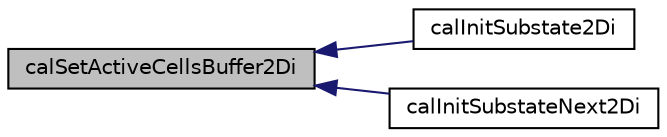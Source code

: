 digraph "calSetActiveCellsBuffer2Di"
{
  edge [fontname="Helvetica",fontsize="10",labelfontname="Helvetica",labelfontsize="10"];
  node [fontname="Helvetica",fontsize="10",shape=record];
  rankdir="LR";
  Node1 [label="calSetActiveCellsBuffer2Di",height=0.2,width=0.4,color="black", fillcolor="grey75", style="filled" fontcolor="black"];
  Node1 -> Node2 [dir="back",color="midnightblue",fontsize="10",style="solid",fontname="Helvetica"];
  Node2 [label="calInitSubstate2Di",height=0.2,width=0.4,color="black", fillcolor="white", style="filled",URL="$cal2_d_8h.html#ac031d736f6aee4a9b7c5d17ccf728ba1",tooltip="Initializes a integer substate a constant value; both the current and next matrices are initialized..."];
  Node1 -> Node3 [dir="back",color="midnightblue",fontsize="10",style="solid",fontname="Helvetica"];
  Node3 [label="calInitSubstateNext2Di",height=0.2,width=0.4,color="black", fillcolor="white", style="filled",URL="$cal2_d_8h.html#a3145d532515dae943ff3412120de7138",tooltip="Initializes a the next buffer of an integer substate to a constant value. "];
}
